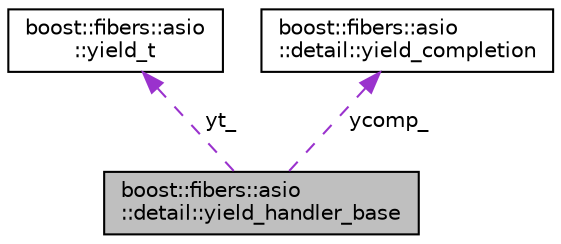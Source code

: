 digraph "boost::fibers::asio::detail::yield_handler_base"
{
  edge [fontname="Helvetica",fontsize="10",labelfontname="Helvetica",labelfontsize="10"];
  node [fontname="Helvetica",fontsize="10",shape=record];
  Node3 [label="boost::fibers::asio\l::detail::yield_handler_base",height=0.2,width=0.4,color="black", fillcolor="grey75", style="filled", fontcolor="black"];
  Node4 -> Node3 [dir="back",color="darkorchid3",fontsize="10",style="dashed",label=" yt_" ];
  Node4 [label="boost::fibers::asio\l::yield_t",height=0.2,width=0.4,color="black", fillcolor="white", style="filled",URL="$classboost_1_1fibers_1_1asio_1_1yield__t.html"];
  Node5 -> Node3 [dir="back",color="darkorchid3",fontsize="10",style="dashed",label=" ycomp_" ];
  Node5 [label="boost::fibers::asio\l::detail::yield_completion",height=0.2,width=0.4,color="black", fillcolor="white", style="filled",URL="$structboost_1_1fibers_1_1asio_1_1detail_1_1yield__completion.html"];
}
